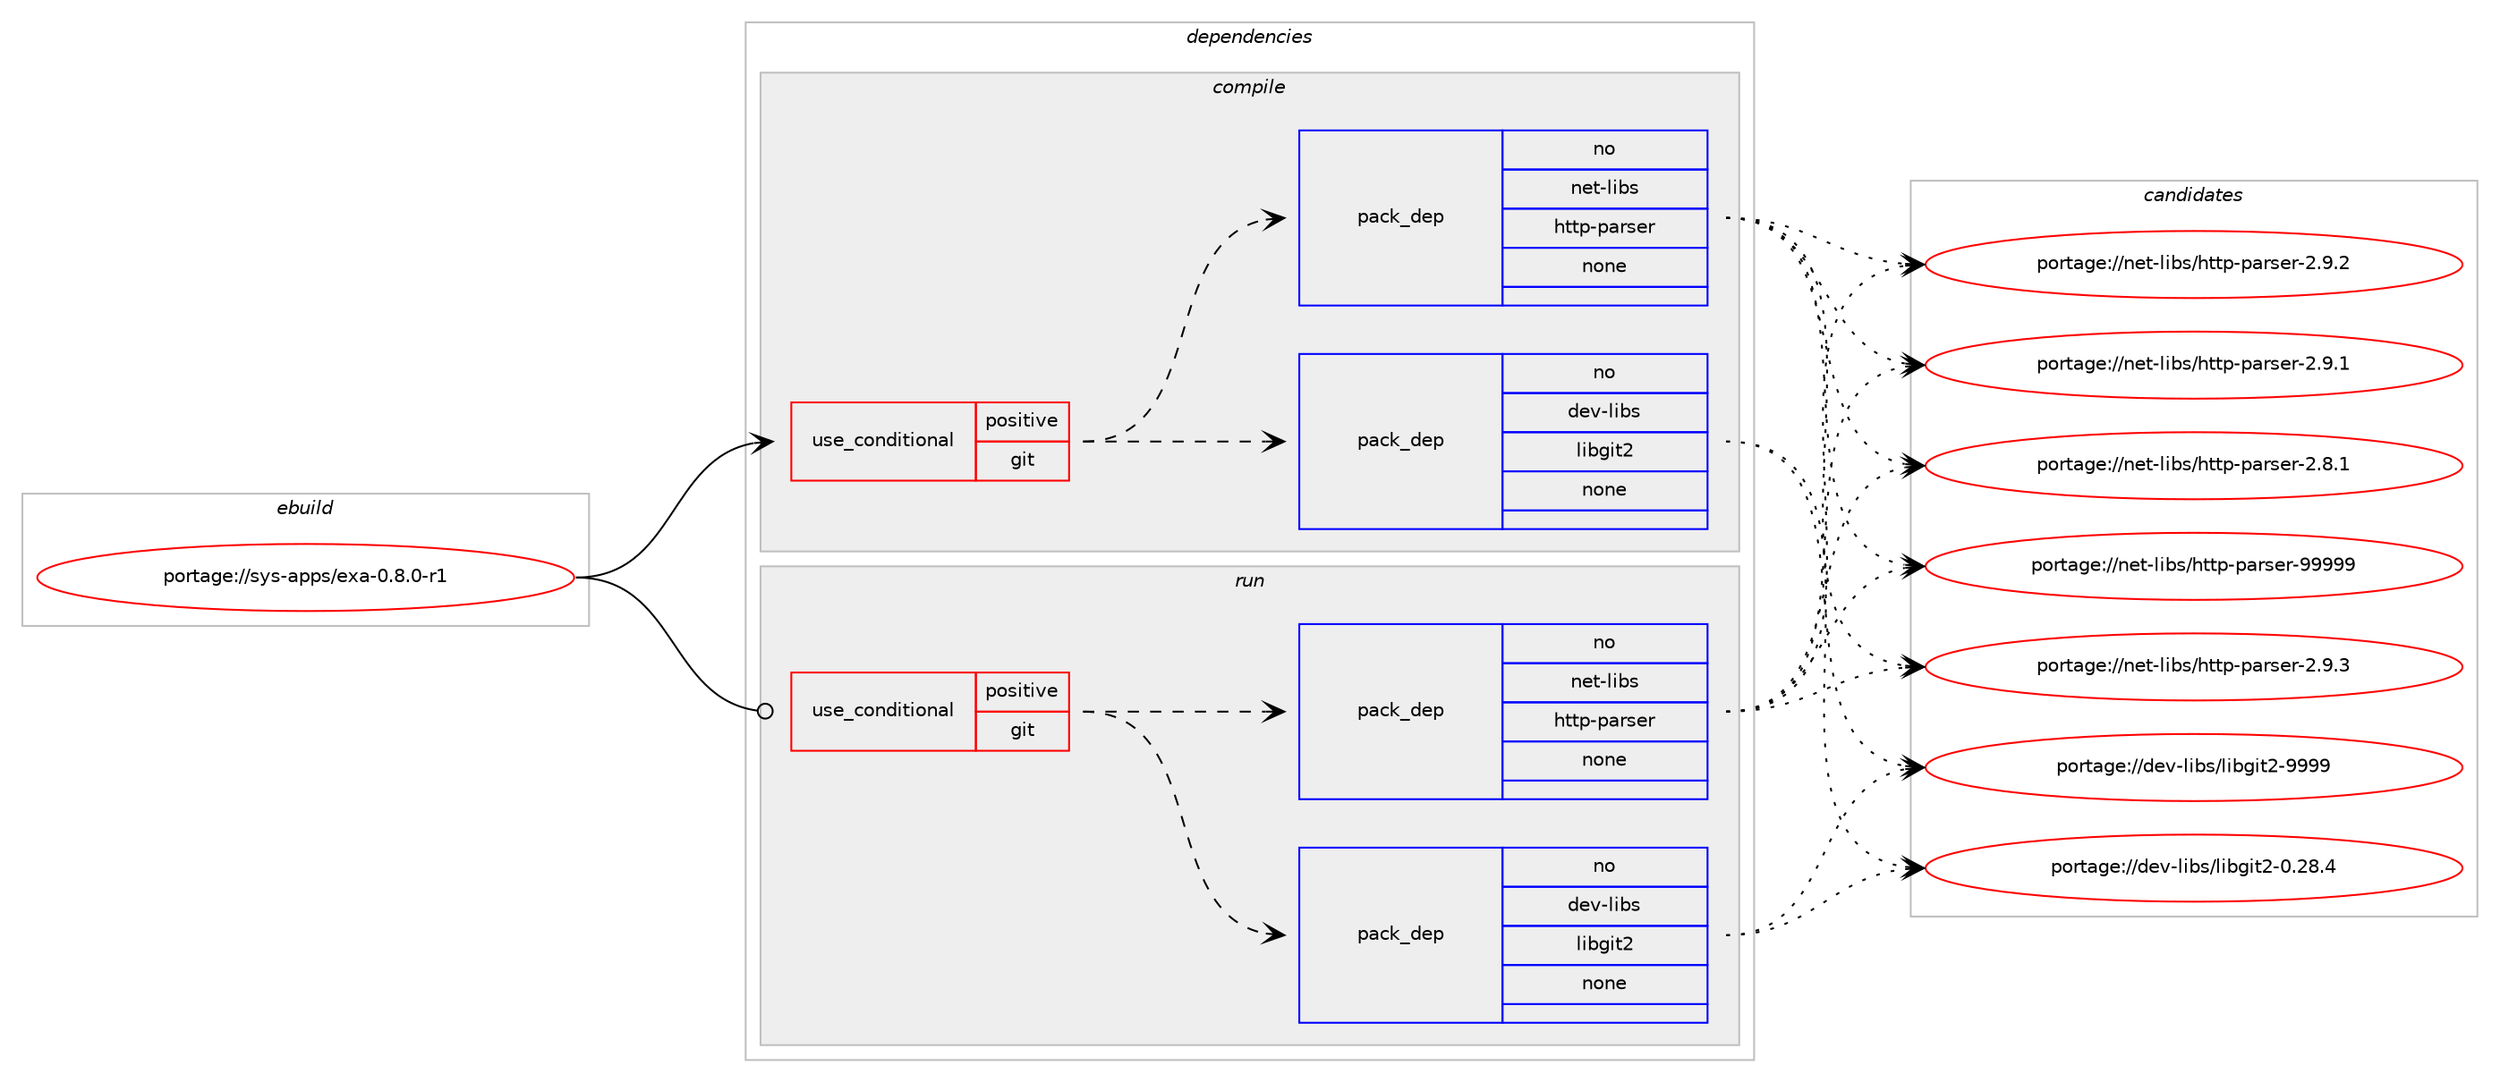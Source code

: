 digraph prolog {

# *************
# Graph options
# *************

newrank=true;
concentrate=true;
compound=true;
graph [rankdir=LR,fontname=Helvetica,fontsize=10,ranksep=1.5];#, ranksep=2.5, nodesep=0.2];
edge  [arrowhead=vee];
node  [fontname=Helvetica,fontsize=10];

# **********
# The ebuild
# **********

subgraph cluster_leftcol {
color=gray;
rank=same;
label=<<i>ebuild</i>>;
id [label="portage://sys-apps/exa-0.8.0-r1", color=red, width=4, href="../sys-apps/exa-0.8.0-r1.svg"];
}

# ****************
# The dependencies
# ****************

subgraph cluster_midcol {
color=gray;
label=<<i>dependencies</i>>;
subgraph cluster_compile {
fillcolor="#eeeeee";
style=filled;
label=<<i>compile</i>>;
subgraph cond15182 {
dependency69241 [label=<<TABLE BORDER="0" CELLBORDER="1" CELLSPACING="0" CELLPADDING="4"><TR><TD ROWSPAN="3" CELLPADDING="10">use_conditional</TD></TR><TR><TD>positive</TD></TR><TR><TD>git</TD></TR></TABLE>>, shape=none, color=red];
subgraph pack52703 {
dependency69242 [label=<<TABLE BORDER="0" CELLBORDER="1" CELLSPACING="0" CELLPADDING="4" WIDTH="220"><TR><TD ROWSPAN="6" CELLPADDING="30">pack_dep</TD></TR><TR><TD WIDTH="110">no</TD></TR><TR><TD>dev-libs</TD></TR><TR><TD>libgit2</TD></TR><TR><TD>none</TD></TR><TR><TD></TD></TR></TABLE>>, shape=none, color=blue];
}
dependency69241:e -> dependency69242:w [weight=20,style="dashed",arrowhead="vee"];
subgraph pack52704 {
dependency69243 [label=<<TABLE BORDER="0" CELLBORDER="1" CELLSPACING="0" CELLPADDING="4" WIDTH="220"><TR><TD ROWSPAN="6" CELLPADDING="30">pack_dep</TD></TR><TR><TD WIDTH="110">no</TD></TR><TR><TD>net-libs</TD></TR><TR><TD>http-parser</TD></TR><TR><TD>none</TD></TR><TR><TD></TD></TR></TABLE>>, shape=none, color=blue];
}
dependency69241:e -> dependency69243:w [weight=20,style="dashed",arrowhead="vee"];
}
id:e -> dependency69241:w [weight=20,style="solid",arrowhead="vee"];
}
subgraph cluster_compileandrun {
fillcolor="#eeeeee";
style=filled;
label=<<i>compile and run</i>>;
}
subgraph cluster_run {
fillcolor="#eeeeee";
style=filled;
label=<<i>run</i>>;
subgraph cond15183 {
dependency69244 [label=<<TABLE BORDER="0" CELLBORDER="1" CELLSPACING="0" CELLPADDING="4"><TR><TD ROWSPAN="3" CELLPADDING="10">use_conditional</TD></TR><TR><TD>positive</TD></TR><TR><TD>git</TD></TR></TABLE>>, shape=none, color=red];
subgraph pack52705 {
dependency69245 [label=<<TABLE BORDER="0" CELLBORDER="1" CELLSPACING="0" CELLPADDING="4" WIDTH="220"><TR><TD ROWSPAN="6" CELLPADDING="30">pack_dep</TD></TR><TR><TD WIDTH="110">no</TD></TR><TR><TD>dev-libs</TD></TR><TR><TD>libgit2</TD></TR><TR><TD>none</TD></TR><TR><TD></TD></TR></TABLE>>, shape=none, color=blue];
}
dependency69244:e -> dependency69245:w [weight=20,style="dashed",arrowhead="vee"];
subgraph pack52706 {
dependency69246 [label=<<TABLE BORDER="0" CELLBORDER="1" CELLSPACING="0" CELLPADDING="4" WIDTH="220"><TR><TD ROWSPAN="6" CELLPADDING="30">pack_dep</TD></TR><TR><TD WIDTH="110">no</TD></TR><TR><TD>net-libs</TD></TR><TR><TD>http-parser</TD></TR><TR><TD>none</TD></TR><TR><TD></TD></TR></TABLE>>, shape=none, color=blue];
}
dependency69244:e -> dependency69246:w [weight=20,style="dashed",arrowhead="vee"];
}
id:e -> dependency69244:w [weight=20,style="solid",arrowhead="odot"];
}
}

# **************
# The candidates
# **************

subgraph cluster_choices {
rank=same;
color=gray;
label=<<i>candidates</i>>;

subgraph choice52703 {
color=black;
nodesep=1;
choice10010111845108105981154710810598103105116504557575757 [label="portage://dev-libs/libgit2-9999", color=red, width=4,href="../dev-libs/libgit2-9999.svg"];
choice100101118451081059811547108105981031051165045484650564652 [label="portage://dev-libs/libgit2-0.28.4", color=red, width=4,href="../dev-libs/libgit2-0.28.4.svg"];
dependency69242:e -> choice10010111845108105981154710810598103105116504557575757:w [style=dotted,weight="100"];
dependency69242:e -> choice100101118451081059811547108105981031051165045484650564652:w [style=dotted,weight="100"];
}
subgraph choice52704 {
color=black;
nodesep=1;
choice1101011164510810598115471041161161124511297114115101114455757575757 [label="portage://net-libs/http-parser-99999", color=red, width=4,href="../net-libs/http-parser-99999.svg"];
choice1101011164510810598115471041161161124511297114115101114455046574651 [label="portage://net-libs/http-parser-2.9.3", color=red, width=4,href="../net-libs/http-parser-2.9.3.svg"];
choice1101011164510810598115471041161161124511297114115101114455046574650 [label="portage://net-libs/http-parser-2.9.2", color=red, width=4,href="../net-libs/http-parser-2.9.2.svg"];
choice1101011164510810598115471041161161124511297114115101114455046574649 [label="portage://net-libs/http-parser-2.9.1", color=red, width=4,href="../net-libs/http-parser-2.9.1.svg"];
choice1101011164510810598115471041161161124511297114115101114455046564649 [label="portage://net-libs/http-parser-2.8.1", color=red, width=4,href="../net-libs/http-parser-2.8.1.svg"];
dependency69243:e -> choice1101011164510810598115471041161161124511297114115101114455757575757:w [style=dotted,weight="100"];
dependency69243:e -> choice1101011164510810598115471041161161124511297114115101114455046574651:w [style=dotted,weight="100"];
dependency69243:e -> choice1101011164510810598115471041161161124511297114115101114455046574650:w [style=dotted,weight="100"];
dependency69243:e -> choice1101011164510810598115471041161161124511297114115101114455046574649:w [style=dotted,weight="100"];
dependency69243:e -> choice1101011164510810598115471041161161124511297114115101114455046564649:w [style=dotted,weight="100"];
}
subgraph choice52705 {
color=black;
nodesep=1;
choice10010111845108105981154710810598103105116504557575757 [label="portage://dev-libs/libgit2-9999", color=red, width=4,href="../dev-libs/libgit2-9999.svg"];
choice100101118451081059811547108105981031051165045484650564652 [label="portage://dev-libs/libgit2-0.28.4", color=red, width=4,href="../dev-libs/libgit2-0.28.4.svg"];
dependency69245:e -> choice10010111845108105981154710810598103105116504557575757:w [style=dotted,weight="100"];
dependency69245:e -> choice100101118451081059811547108105981031051165045484650564652:w [style=dotted,weight="100"];
}
subgraph choice52706 {
color=black;
nodesep=1;
choice1101011164510810598115471041161161124511297114115101114455757575757 [label="portage://net-libs/http-parser-99999", color=red, width=4,href="../net-libs/http-parser-99999.svg"];
choice1101011164510810598115471041161161124511297114115101114455046574651 [label="portage://net-libs/http-parser-2.9.3", color=red, width=4,href="../net-libs/http-parser-2.9.3.svg"];
choice1101011164510810598115471041161161124511297114115101114455046574650 [label="portage://net-libs/http-parser-2.9.2", color=red, width=4,href="../net-libs/http-parser-2.9.2.svg"];
choice1101011164510810598115471041161161124511297114115101114455046574649 [label="portage://net-libs/http-parser-2.9.1", color=red, width=4,href="../net-libs/http-parser-2.9.1.svg"];
choice1101011164510810598115471041161161124511297114115101114455046564649 [label="portage://net-libs/http-parser-2.8.1", color=red, width=4,href="../net-libs/http-parser-2.8.1.svg"];
dependency69246:e -> choice1101011164510810598115471041161161124511297114115101114455757575757:w [style=dotted,weight="100"];
dependency69246:e -> choice1101011164510810598115471041161161124511297114115101114455046574651:w [style=dotted,weight="100"];
dependency69246:e -> choice1101011164510810598115471041161161124511297114115101114455046574650:w [style=dotted,weight="100"];
dependency69246:e -> choice1101011164510810598115471041161161124511297114115101114455046574649:w [style=dotted,weight="100"];
dependency69246:e -> choice1101011164510810598115471041161161124511297114115101114455046564649:w [style=dotted,weight="100"];
}
}

}
